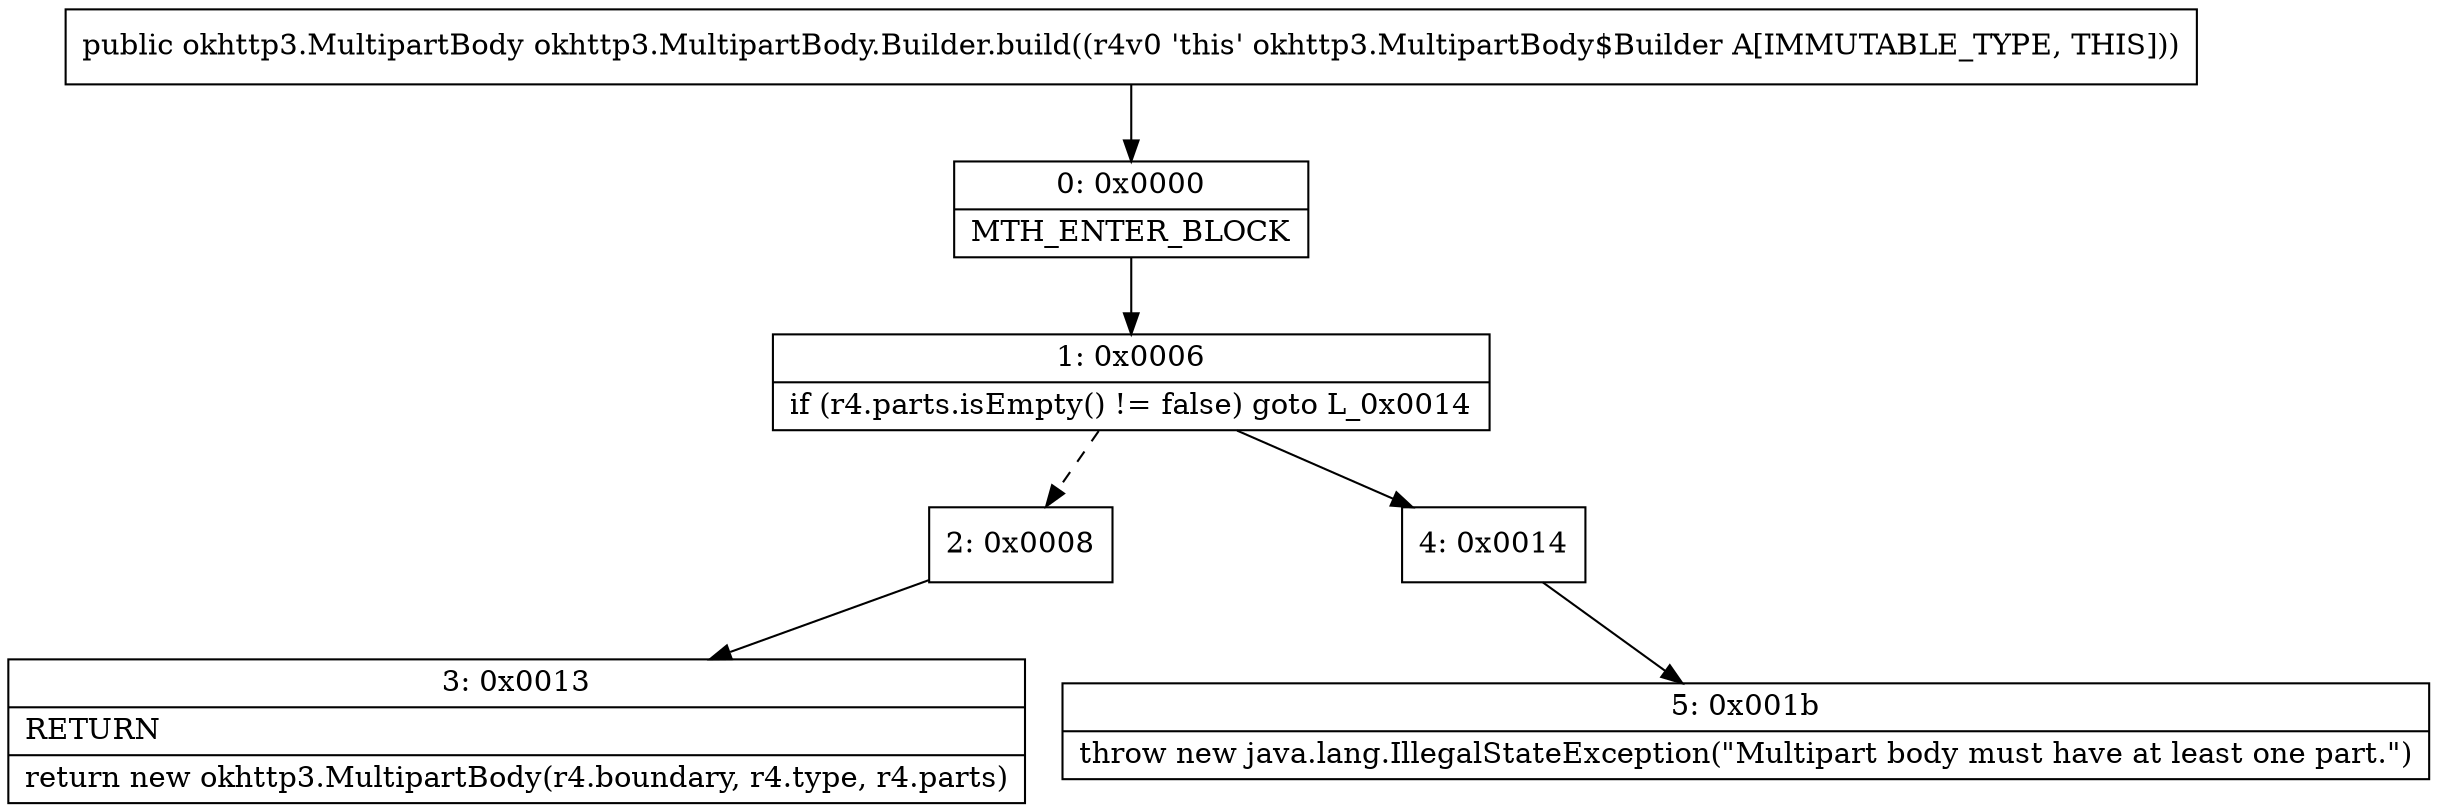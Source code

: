 digraph "CFG forokhttp3.MultipartBody.Builder.build()Lokhttp3\/MultipartBody;" {
Node_0 [shape=record,label="{0\:\ 0x0000|MTH_ENTER_BLOCK\l}"];
Node_1 [shape=record,label="{1\:\ 0x0006|if (r4.parts.isEmpty() != false) goto L_0x0014\l}"];
Node_2 [shape=record,label="{2\:\ 0x0008}"];
Node_3 [shape=record,label="{3\:\ 0x0013|RETURN\l|return new okhttp3.MultipartBody(r4.boundary, r4.type, r4.parts)\l}"];
Node_4 [shape=record,label="{4\:\ 0x0014}"];
Node_5 [shape=record,label="{5\:\ 0x001b|throw new java.lang.IllegalStateException(\"Multipart body must have at least one part.\")\l}"];
MethodNode[shape=record,label="{public okhttp3.MultipartBody okhttp3.MultipartBody.Builder.build((r4v0 'this' okhttp3.MultipartBody$Builder A[IMMUTABLE_TYPE, THIS])) }"];
MethodNode -> Node_0;
Node_0 -> Node_1;
Node_1 -> Node_2[style=dashed];
Node_1 -> Node_4;
Node_2 -> Node_3;
Node_4 -> Node_5;
}

